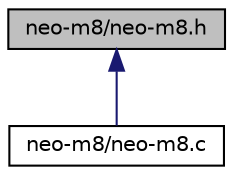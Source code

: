 digraph "neo-m8/neo-m8.h"
{
  edge [fontname="Helvetica",fontsize="10",labelfontname="Helvetica",labelfontsize="10"];
  node [fontname="Helvetica",fontsize="10",shape=record];
  Node1 [label="neo-m8/neo-m8.h",height=0.2,width=0.4,color="black", fillcolor="grey75", style="filled", fontcolor="black"];
  Node1 -> Node2 [dir="back",color="midnightblue",fontsize="10",style="solid",fontname="Helvetica"];
  Node2 [label="neo-m8/neo-m8.c",height=0.2,width=0.4,color="black", fillcolor="white", style="filled",URL="$neo-m8_8c.html",tooltip="UBLOX NEO-M8 Driver funcs. "];
}
